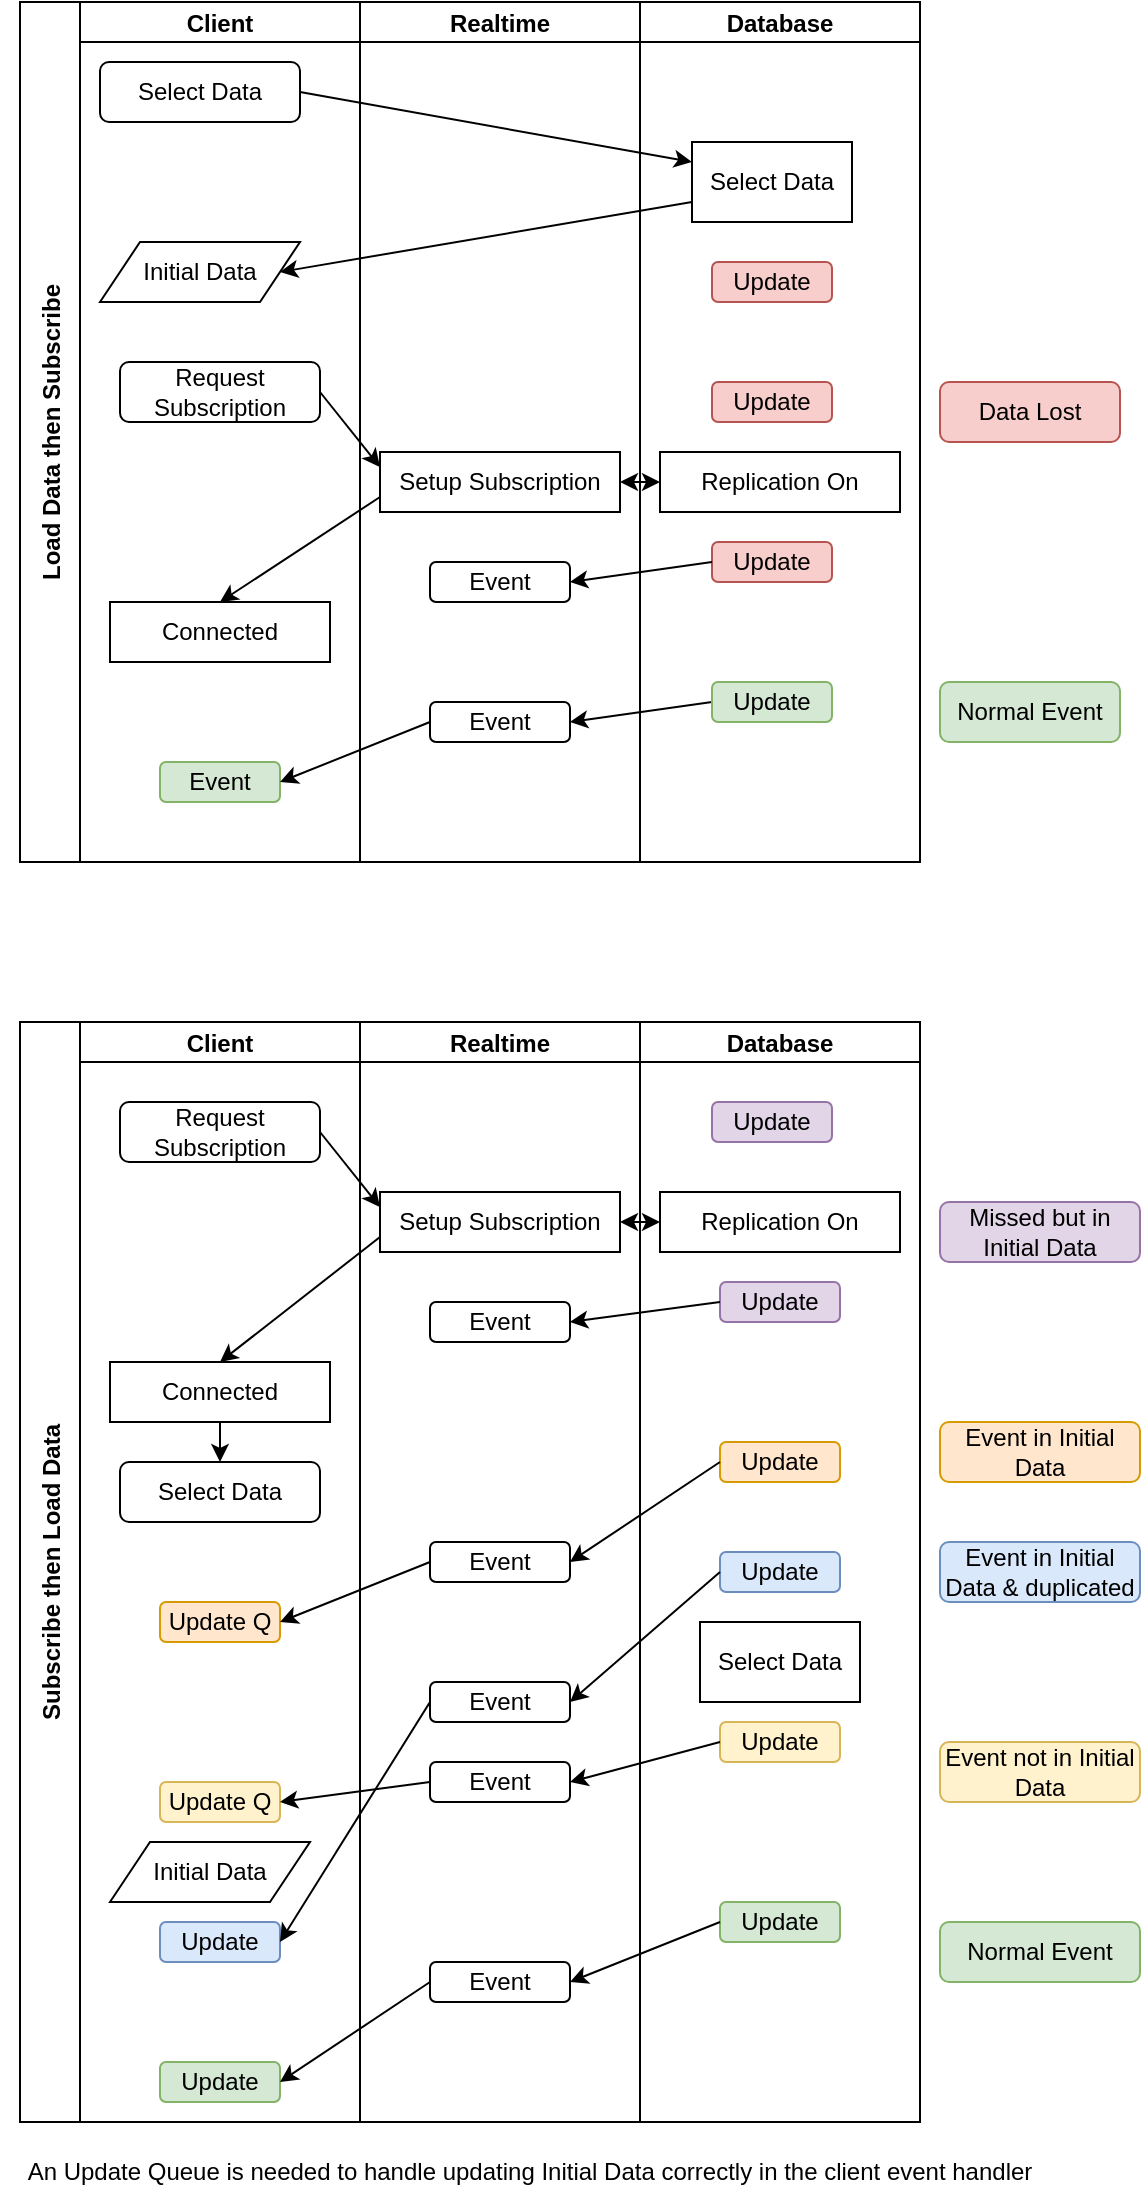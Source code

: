 <mxfile version="21.3.4" type="github">
  <diagram id="prtHgNgQTEPvFCAcTncT" name="Page-1">
    <mxGraphModel dx="1114" dy="540" grid="1" gridSize="10" guides="1" tooltips="1" connect="1" arrows="1" fold="1" page="1" pageScale="1" pageWidth="827" pageHeight="1169" math="0" shadow="0">
      <root>
        <mxCell id="0" />
        <mxCell id="1" parent="0" />
        <mxCell id="_ZbcodiAAwu-0SnMqmma-1" value="Load Data then Subscribe " style="swimlane;childLayout=stackLayout;resizeParent=1;resizeParentMax=0;startSize=30;horizontal=0;horizontalStack=1;" vertex="1" parent="1">
          <mxGeometry x="180" y="50" width="170" height="430" as="geometry" />
        </mxCell>
        <mxCell id="_ZbcodiAAwu-0SnMqmma-3" value="Client" style="swimlane;startSize=20;" vertex="1" parent="_ZbcodiAAwu-0SnMqmma-1">
          <mxGeometry x="30" width="140" height="430" as="geometry" />
        </mxCell>
        <mxCell id="_ZbcodiAAwu-0SnMqmma-8" value="Select Data" style="rounded=1;whiteSpace=wrap;html=1;" vertex="1" parent="_ZbcodiAAwu-0SnMqmma-3">
          <mxGeometry x="10" y="30" width="100" height="30" as="geometry" />
        </mxCell>
        <mxCell id="_ZbcodiAAwu-0SnMqmma-10" value="Initial Data" style="shape=parallelogram;perimeter=parallelogramPerimeter;whiteSpace=wrap;html=1;fixedSize=1;" vertex="1" parent="_ZbcodiAAwu-0SnMqmma-3">
          <mxGeometry x="10" y="120" width="100" height="30" as="geometry" />
        </mxCell>
        <mxCell id="_ZbcodiAAwu-0SnMqmma-15" value="Request Subscription" style="rounded=1;whiteSpace=wrap;html=1;" vertex="1" parent="_ZbcodiAAwu-0SnMqmma-3">
          <mxGeometry x="20" y="180" width="100" height="30" as="geometry" />
        </mxCell>
        <mxCell id="_ZbcodiAAwu-0SnMqmma-22" value="Connected" style="rounded=0;whiteSpace=wrap;html=1;" vertex="1" parent="_ZbcodiAAwu-0SnMqmma-3">
          <mxGeometry x="15" y="300" width="110" height="30" as="geometry" />
        </mxCell>
        <mxCell id="_ZbcodiAAwu-0SnMqmma-25" value="Event" style="rounded=1;whiteSpace=wrap;html=1;fillColor=#d5e8d4;strokeColor=#82b366;" vertex="1" parent="_ZbcodiAAwu-0SnMqmma-3">
          <mxGeometry x="40" y="380" width="60" height="20" as="geometry" />
        </mxCell>
        <mxCell id="_ZbcodiAAwu-0SnMqmma-39" value="" style="endArrow=classic;html=1;rounded=0;exitX=0;exitY=0.5;exitDx=0;exitDy=0;entryX=1;entryY=0.5;entryDx=0;entryDy=0;" edge="1" parent="1" source="_ZbcodiAAwu-0SnMqmma-41" target="_ZbcodiAAwu-0SnMqmma-38">
          <mxGeometry width="50" height="50" relative="1" as="geometry">
            <mxPoint x="510" y="400" as="sourcePoint" />
            <mxPoint x="320" y="410" as="targetPoint" />
          </mxGeometry>
        </mxCell>
        <mxCell id="_ZbcodiAAwu-0SnMqmma-50" value="Subscribe then Load Data" style="swimlane;childLayout=stackLayout;resizeParent=1;resizeParentMax=0;startSize=30;horizontal=0;horizontalStack=1;" vertex="1" parent="1">
          <mxGeometry x="180" y="560" width="170" height="550" as="geometry" />
        </mxCell>
        <mxCell id="_ZbcodiAAwu-0SnMqmma-55" value="Client" style="swimlane;startSize=20;" vertex="1" parent="_ZbcodiAAwu-0SnMqmma-50">
          <mxGeometry x="30" width="140" height="550" as="geometry" />
        </mxCell>
        <mxCell id="_ZbcodiAAwu-0SnMqmma-56" value="Select Data" style="rounded=1;whiteSpace=wrap;html=1;" vertex="1" parent="_ZbcodiAAwu-0SnMqmma-55">
          <mxGeometry x="20" y="220" width="100" height="30" as="geometry" />
        </mxCell>
        <mxCell id="_ZbcodiAAwu-0SnMqmma-57" value="Initial Data" style="shape=parallelogram;perimeter=parallelogramPerimeter;whiteSpace=wrap;html=1;fixedSize=1;" vertex="1" parent="_ZbcodiAAwu-0SnMqmma-55">
          <mxGeometry x="15" y="410" width="100" height="30" as="geometry" />
        </mxCell>
        <mxCell id="_ZbcodiAAwu-0SnMqmma-58" value="Request Subscription" style="rounded=1;whiteSpace=wrap;html=1;" vertex="1" parent="_ZbcodiAAwu-0SnMqmma-55">
          <mxGeometry x="20" y="40" width="100" height="30" as="geometry" />
        </mxCell>
        <mxCell id="_ZbcodiAAwu-0SnMqmma-59" value="Connected" style="rounded=0;whiteSpace=wrap;html=1;" vertex="1" parent="_ZbcodiAAwu-0SnMqmma-55">
          <mxGeometry x="15" y="170" width="110" height="30" as="geometry" />
        </mxCell>
        <mxCell id="_ZbcodiAAwu-0SnMqmma-60" value="Update" style="rounded=1;whiteSpace=wrap;html=1;fillColor=#d5e8d4;strokeColor=#82b366;" vertex="1" parent="_ZbcodiAAwu-0SnMqmma-55">
          <mxGeometry x="40" y="520" width="60" height="20" as="geometry" />
        </mxCell>
        <mxCell id="_ZbcodiAAwu-0SnMqmma-93" value="Update Q" style="rounded=1;whiteSpace=wrap;html=1;fillColor=#ffe6cc;strokeColor=#d79b00;" vertex="1" parent="_ZbcodiAAwu-0SnMqmma-55">
          <mxGeometry x="40" y="290" width="60" height="20" as="geometry" />
        </mxCell>
        <mxCell id="_ZbcodiAAwu-0SnMqmma-98" value="Update Q" style="rounded=1;whiteSpace=wrap;html=1;fillColor=#fff2cc;strokeColor=#d6b656;" vertex="1" parent="_ZbcodiAAwu-0SnMqmma-55">
          <mxGeometry x="40" y="380" width="60" height="20" as="geometry" />
        </mxCell>
        <mxCell id="_ZbcodiAAwu-0SnMqmma-110" value="" style="endArrow=classic;html=1;rounded=0;entryX=0.5;entryY=0;entryDx=0;entryDy=0;exitX=0.5;exitY=1;exitDx=0;exitDy=0;" edge="1" parent="_ZbcodiAAwu-0SnMqmma-55" source="_ZbcodiAAwu-0SnMqmma-59" target="_ZbcodiAAwu-0SnMqmma-56">
          <mxGeometry width="50" height="50" relative="1" as="geometry">
            <mxPoint x="200" y="260" as="sourcePoint" />
            <mxPoint x="250" y="210" as="targetPoint" />
          </mxGeometry>
        </mxCell>
        <mxCell id="_ZbcodiAAwu-0SnMqmma-134" value="Update" style="rounded=1;whiteSpace=wrap;html=1;fillColor=#dae8fc;strokeColor=#6c8ebf;" vertex="1" parent="_ZbcodiAAwu-0SnMqmma-55">
          <mxGeometry x="40" y="450" width="60" height="20" as="geometry" />
        </mxCell>
        <mxCell id="_ZbcodiAAwu-0SnMqmma-99" value="" style="endArrow=classic;html=1;rounded=0;entryX=1;entryY=0.5;entryDx=0;entryDy=0;exitX=0;exitY=0.5;exitDx=0;exitDy=0;" edge="1" parent="1" source="_ZbcodiAAwu-0SnMqmma-54" target="_ZbcodiAAwu-0SnMqmma-98">
          <mxGeometry width="50" height="50" relative="1" as="geometry">
            <mxPoint x="320" y="890" as="sourcePoint" />
            <mxPoint x="460" y="740" as="targetPoint" />
          </mxGeometry>
        </mxCell>
        <mxCell id="_ZbcodiAAwu-0SnMqmma-51" value="Realtime" style="swimlane;startSize=20;" vertex="1" parent="1">
          <mxGeometry x="350" y="560" width="140" height="550" as="geometry" />
        </mxCell>
        <mxCell id="_ZbcodiAAwu-0SnMqmma-52" value="Setup Subscription" style="rounded=0;whiteSpace=wrap;html=1;" vertex="1" parent="_ZbcodiAAwu-0SnMqmma-51">
          <mxGeometry x="10" y="85" width="120" height="30" as="geometry" />
        </mxCell>
        <mxCell id="_ZbcodiAAwu-0SnMqmma-53" value="Event" style="rounded=1;whiteSpace=wrap;html=1;" vertex="1" parent="_ZbcodiAAwu-0SnMqmma-51">
          <mxGeometry x="35" y="140" width="70" height="20" as="geometry" />
        </mxCell>
        <mxCell id="_ZbcodiAAwu-0SnMqmma-83" value="Event" style="rounded=1;whiteSpace=wrap;html=1;" vertex="1" parent="_ZbcodiAAwu-0SnMqmma-51">
          <mxGeometry x="35" y="260" width="70" height="20" as="geometry" />
        </mxCell>
        <mxCell id="_ZbcodiAAwu-0SnMqmma-103" value="Event" style="rounded=1;whiteSpace=wrap;html=1;" vertex="1" parent="_ZbcodiAAwu-0SnMqmma-51">
          <mxGeometry x="35" y="470" width="70" height="20" as="geometry" />
        </mxCell>
        <mxCell id="_ZbcodiAAwu-0SnMqmma-54" value="Event" style="rounded=1;whiteSpace=wrap;html=1;" vertex="1" parent="_ZbcodiAAwu-0SnMqmma-51">
          <mxGeometry x="35" y="370" width="70" height="20" as="geometry" />
        </mxCell>
        <mxCell id="_ZbcodiAAwu-0SnMqmma-132" value="Event" style="rounded=1;whiteSpace=wrap;html=1;" vertex="1" parent="_ZbcodiAAwu-0SnMqmma-51">
          <mxGeometry x="35" y="330" width="70" height="20" as="geometry" />
        </mxCell>
        <mxCell id="_ZbcodiAAwu-0SnMqmma-133" style="edgeStyle=orthogonalEdgeStyle;rounded=0;orthogonalLoop=1;jettySize=auto;html=1;exitX=0.5;exitY=1;exitDx=0;exitDy=0;" edge="1" parent="_ZbcodiAAwu-0SnMqmma-51" source="_ZbcodiAAwu-0SnMqmma-54" target="_ZbcodiAAwu-0SnMqmma-54">
          <mxGeometry relative="1" as="geometry" />
        </mxCell>
        <mxCell id="_ZbcodiAAwu-0SnMqmma-74" value="" style="endArrow=classic;html=1;rounded=0;exitX=0;exitY=0.75;exitDx=0;exitDy=0;entryX=0.5;entryY=0;entryDx=0;entryDy=0;" edge="1" parent="1" source="_ZbcodiAAwu-0SnMqmma-52" target="_ZbcodiAAwu-0SnMqmma-59">
          <mxGeometry width="50" height="50" relative="1" as="geometry">
            <mxPoint x="256" y="700" as="sourcePoint" />
            <mxPoint x="306" y="650" as="targetPoint" />
          </mxGeometry>
        </mxCell>
        <mxCell id="_ZbcodiAAwu-0SnMqmma-95" value="" style="endArrow=classic;html=1;rounded=0;exitX=0;exitY=0.5;exitDx=0;exitDy=0;entryX=1;entryY=0.5;entryDx=0;entryDy=0;" edge="1" parent="1" source="_ZbcodiAAwu-0SnMqmma-83" target="_ZbcodiAAwu-0SnMqmma-93">
          <mxGeometry width="50" height="50" relative="1" as="geometry">
            <mxPoint x="270" y="820" as="sourcePoint" />
            <mxPoint x="320" y="770" as="targetPoint" />
          </mxGeometry>
        </mxCell>
        <mxCell id="_ZbcodiAAwu-0SnMqmma-66" value="Database" style="swimlane;startSize=20;" vertex="1" parent="1">
          <mxGeometry x="490" y="560" width="140" height="550" as="geometry" />
        </mxCell>
        <mxCell id="_ZbcodiAAwu-0SnMqmma-67" value="Select Data" style="rounded=0;whiteSpace=wrap;html=1;" vertex="1" parent="_ZbcodiAAwu-0SnMqmma-66">
          <mxGeometry x="30" y="300" width="80" height="40" as="geometry" />
        </mxCell>
        <mxCell id="_ZbcodiAAwu-0SnMqmma-71" value="Update" style="rounded=1;whiteSpace=wrap;html=1;fillColor=#e1d5e7;strokeColor=#9673a6;" vertex="1" parent="_ZbcodiAAwu-0SnMqmma-66">
          <mxGeometry x="40" y="130" width="60" height="20" as="geometry" />
        </mxCell>
        <mxCell id="_ZbcodiAAwu-0SnMqmma-72" value="Replication On" style="rounded=0;whiteSpace=wrap;html=1;" vertex="1" parent="_ZbcodiAAwu-0SnMqmma-66">
          <mxGeometry x="10" y="85" width="120" height="30" as="geometry" />
        </mxCell>
        <mxCell id="_ZbcodiAAwu-0SnMqmma-73" value="Update" style="rounded=1;whiteSpace=wrap;html=1;fillColor=#d5e8d4;strokeColor=#82b366;" vertex="1" parent="_ZbcodiAAwu-0SnMqmma-66">
          <mxGeometry x="40" y="440" width="60" height="20" as="geometry" />
        </mxCell>
        <mxCell id="_ZbcodiAAwu-0SnMqmma-80" value="Update" style="rounded=1;whiteSpace=wrap;html=1;fillColor=#e1d5e7;strokeColor=#9673a6;" vertex="1" parent="_ZbcodiAAwu-0SnMqmma-66">
          <mxGeometry x="36" y="40" width="60" height="20" as="geometry" />
        </mxCell>
        <mxCell id="_ZbcodiAAwu-0SnMqmma-81" value="Update" style="rounded=1;whiteSpace=wrap;html=1;fillColor=#ffe6cc;strokeColor=#d79b00;" vertex="1" parent="_ZbcodiAAwu-0SnMqmma-66">
          <mxGeometry x="40" y="210" width="60" height="20" as="geometry" />
        </mxCell>
        <mxCell id="_ZbcodiAAwu-0SnMqmma-89" value="Update" style="rounded=1;whiteSpace=wrap;html=1;fillColor=#fff2cc;strokeColor=#d6b656;" vertex="1" parent="_ZbcodiAAwu-0SnMqmma-66">
          <mxGeometry x="40" y="350" width="60" height="20" as="geometry" />
        </mxCell>
        <mxCell id="_ZbcodiAAwu-0SnMqmma-131" value="Update" style="rounded=1;whiteSpace=wrap;html=1;fillColor=#dae8fc;strokeColor=#6c8ebf;" vertex="1" parent="_ZbcodiAAwu-0SnMqmma-66">
          <mxGeometry x="40" y="265" width="60" height="20" as="geometry" />
        </mxCell>
        <mxCell id="_ZbcodiAAwu-0SnMqmma-65" value="" style="endArrow=classic;html=1;rounded=0;exitX=0;exitY=0.5;exitDx=0;exitDy=0;entryX=1;entryY=0.5;entryDx=0;entryDy=0;" edge="1" parent="1" source="_ZbcodiAAwu-0SnMqmma-71" target="_ZbcodiAAwu-0SnMqmma-53">
          <mxGeometry width="50" height="50" relative="1" as="geometry">
            <mxPoint x="390" y="700" as="sourcePoint" />
            <mxPoint x="440" y="650" as="targetPoint" />
          </mxGeometry>
        </mxCell>
        <mxCell id="_ZbcodiAAwu-0SnMqmma-64" value="" style="endArrow=classic;startArrow=classic;html=1;rounded=0;exitX=1;exitY=0.5;exitDx=0;exitDy=0;entryX=0;entryY=0.5;entryDx=0;entryDy=0;" edge="1" parent="1" source="_ZbcodiAAwu-0SnMqmma-52" target="_ZbcodiAAwu-0SnMqmma-72">
          <mxGeometry width="50" height="50" relative="1" as="geometry">
            <mxPoint x="390" y="700" as="sourcePoint" />
            <mxPoint x="440" y="650" as="targetPoint" />
          </mxGeometry>
        </mxCell>
        <mxCell id="_ZbcodiAAwu-0SnMqmma-85" value="" style="endArrow=classic;html=1;rounded=0;exitX=0;exitY=0.5;exitDx=0;exitDy=0;entryX=1;entryY=0.5;entryDx=0;entryDy=0;" edge="1" parent="1" source="_ZbcodiAAwu-0SnMqmma-81" target="_ZbcodiAAwu-0SnMqmma-83">
          <mxGeometry width="50" height="50" relative="1" as="geometry">
            <mxPoint x="410" y="820" as="sourcePoint" />
            <mxPoint x="350" y="780" as="targetPoint" />
          </mxGeometry>
        </mxCell>
        <mxCell id="_ZbcodiAAwu-0SnMqmma-91" value="" style="endArrow=classic;html=1;rounded=0;exitX=0;exitY=0.5;exitDx=0;exitDy=0;entryX=1;entryY=0.5;entryDx=0;entryDy=0;" edge="1" parent="1" source="_ZbcodiAAwu-0SnMqmma-89" target="_ZbcodiAAwu-0SnMqmma-54">
          <mxGeometry width="50" height="50" relative="1" as="geometry">
            <mxPoint x="410" y="840" as="sourcePoint" />
            <mxPoint x="320" y="870" as="targetPoint" />
          </mxGeometry>
        </mxCell>
        <mxCell id="_ZbcodiAAwu-0SnMqmma-104" value="" style="endArrow=classic;html=1;rounded=0;exitX=0;exitY=0.5;exitDx=0;exitDy=0;entryX=1;entryY=0.5;entryDx=0;entryDy=0;" edge="1" parent="1" source="_ZbcodiAAwu-0SnMqmma-73" target="_ZbcodiAAwu-0SnMqmma-103">
          <mxGeometry width="50" height="50" relative="1" as="geometry">
            <mxPoint x="410" y="820" as="sourcePoint" />
            <mxPoint x="460" y="770" as="targetPoint" />
          </mxGeometry>
        </mxCell>
        <mxCell id="_ZbcodiAAwu-0SnMqmma-105" value="" style="endArrow=classic;html=1;rounded=0;exitX=0;exitY=0.5;exitDx=0;exitDy=0;entryX=1;entryY=0.5;entryDx=0;entryDy=0;" edge="1" parent="1" source="_ZbcodiAAwu-0SnMqmma-103" target="_ZbcodiAAwu-0SnMqmma-60">
          <mxGeometry width="50" height="50" relative="1" as="geometry">
            <mxPoint x="410" y="820" as="sourcePoint" />
            <mxPoint x="460" y="770" as="targetPoint" />
          </mxGeometry>
        </mxCell>
        <mxCell id="_ZbcodiAAwu-0SnMqmma-108" value="Missed but in Initial Data" style="rounded=1;whiteSpace=wrap;html=1;fillColor=#e1d5e7;strokeColor=#9673a6;" vertex="1" parent="1">
          <mxGeometry x="640" y="650" width="100" height="30" as="geometry" />
        </mxCell>
        <mxCell id="_ZbcodiAAwu-0SnMqmma-111" value="Event in Initial Data" style="rounded=1;whiteSpace=wrap;html=1;fillColor=#ffe6cc;strokeColor=#d79b00;" vertex="1" parent="1">
          <mxGeometry x="640" y="760" width="100" height="30" as="geometry" />
        </mxCell>
        <mxCell id="_ZbcodiAAwu-0SnMqmma-112" value="Event in Initial Data &amp;amp; duplicated" style="rounded=1;whiteSpace=wrap;html=1;fillColor=#dae8fc;strokeColor=#6c8ebf;" vertex="1" parent="1">
          <mxGeometry x="640" y="820" width="100" height="30" as="geometry" />
        </mxCell>
        <mxCell id="_ZbcodiAAwu-0SnMqmma-114" value="&lt;div&gt;Normal Event&lt;/div&gt;" style="rounded=1;whiteSpace=wrap;html=1;fillColor=#d5e8d4;strokeColor=#82b366;" vertex="1" parent="1">
          <mxGeometry x="640" y="1010" width="100" height="30" as="geometry" />
        </mxCell>
        <mxCell id="_ZbcodiAAwu-0SnMqmma-87" value="" style="endArrow=classic;html=1;rounded=0;exitX=1;exitY=0.5;exitDx=0;exitDy=0;entryX=0;entryY=0.25;entryDx=0;entryDy=0;" edge="1" parent="1" source="_ZbcodiAAwu-0SnMqmma-8" target="_ZbcodiAAwu-0SnMqmma-9">
          <mxGeometry width="50" height="50" relative="1" as="geometry">
            <mxPoint x="410" y="290" as="sourcePoint" />
            <mxPoint x="460" y="240" as="targetPoint" />
          </mxGeometry>
        </mxCell>
        <mxCell id="_ZbcodiAAwu-0SnMqmma-13" value="" style="endArrow=classic;html=1;rounded=0;entryX=1;entryY=0.5;entryDx=0;entryDy=0;exitX=0;exitY=0.75;exitDx=0;exitDy=0;" edge="1" parent="1" source="_ZbcodiAAwu-0SnMqmma-9" target="_ZbcodiAAwu-0SnMqmma-10">
          <mxGeometry width="50" height="50" relative="1" as="geometry">
            <mxPoint x="500" y="140" as="sourcePoint" />
            <mxPoint x="420" y="280" as="targetPoint" />
          </mxGeometry>
        </mxCell>
        <mxCell id="_ZbcodiAAwu-0SnMqmma-48" value="" style="endArrow=classic;html=1;rounded=0;exitX=0;exitY=0.75;exitDx=0;exitDy=0;entryX=0.5;entryY=0;entryDx=0;entryDy=0;" edge="1" parent="1" source="_ZbcodiAAwu-0SnMqmma-21" target="_ZbcodiAAwu-0SnMqmma-22">
          <mxGeometry width="50" height="50" relative="1" as="geometry">
            <mxPoint x="396" y="330" as="sourcePoint" />
            <mxPoint x="446" y="280" as="targetPoint" />
          </mxGeometry>
        </mxCell>
        <mxCell id="_ZbcodiAAwu-0SnMqmma-4" value="Database" style="swimlane;startSize=20;" vertex="1" parent="1">
          <mxGeometry x="490" y="50" width="140" height="430" as="geometry" />
        </mxCell>
        <mxCell id="_ZbcodiAAwu-0SnMqmma-9" value="Select Data" style="rounded=0;whiteSpace=wrap;html=1;" vertex="1" parent="_ZbcodiAAwu-0SnMqmma-4">
          <mxGeometry x="26" y="70" width="80" height="40" as="geometry" />
        </mxCell>
        <mxCell id="_ZbcodiAAwu-0SnMqmma-16" value="Update" style="rounded=1;whiteSpace=wrap;html=1;fillColor=#f8cecc;strokeColor=#b85450;" vertex="1" parent="_ZbcodiAAwu-0SnMqmma-4">
          <mxGeometry x="36" y="130" width="60" height="20" as="geometry" />
        </mxCell>
        <mxCell id="_ZbcodiAAwu-0SnMqmma-20" value="Update" style="rounded=1;whiteSpace=wrap;html=1;fillColor=#f8cecc;strokeColor=#b85450;" vertex="1" parent="_ZbcodiAAwu-0SnMqmma-4">
          <mxGeometry x="36" y="190" width="60" height="20" as="geometry" />
        </mxCell>
        <mxCell id="_ZbcodiAAwu-0SnMqmma-23" value="Update" style="rounded=1;whiteSpace=wrap;html=1;fillColor=#f8cecc;strokeColor=#b85450;" vertex="1" parent="_ZbcodiAAwu-0SnMqmma-4">
          <mxGeometry x="36" y="270" width="60" height="20" as="geometry" />
        </mxCell>
        <mxCell id="_ZbcodiAAwu-0SnMqmma-29" value="Replication On" style="rounded=0;whiteSpace=wrap;html=1;" vertex="1" parent="_ZbcodiAAwu-0SnMqmma-4">
          <mxGeometry x="10" y="225" width="120" height="30" as="geometry" />
        </mxCell>
        <mxCell id="_ZbcodiAAwu-0SnMqmma-41" value="Update" style="rounded=1;whiteSpace=wrap;html=1;fillColor=#d5e8d4;strokeColor=#82b366;" vertex="1" parent="_ZbcodiAAwu-0SnMqmma-4">
          <mxGeometry x="36" y="340" width="60" height="20" as="geometry" />
        </mxCell>
        <mxCell id="_ZbcodiAAwu-0SnMqmma-36" value="" style="endArrow=classic;html=1;rounded=0;exitX=0;exitY=0.5;exitDx=0;exitDy=0;entryX=1;entryY=0.5;entryDx=0;entryDy=0;" edge="1" parent="1" source="_ZbcodiAAwu-0SnMqmma-23" target="_ZbcodiAAwu-0SnMqmma-35">
          <mxGeometry width="50" height="50" relative="1" as="geometry">
            <mxPoint x="390" y="330" as="sourcePoint" />
            <mxPoint x="440" y="280" as="targetPoint" />
          </mxGeometry>
        </mxCell>
        <mxCell id="_ZbcodiAAwu-0SnMqmma-30" value="" style="endArrow=classic;startArrow=classic;html=1;rounded=0;exitX=1;exitY=0.5;exitDx=0;exitDy=0;entryX=0;entryY=0.5;entryDx=0;entryDy=0;" edge="1" parent="1" source="_ZbcodiAAwu-0SnMqmma-21" target="_ZbcodiAAwu-0SnMqmma-29">
          <mxGeometry width="50" height="50" relative="1" as="geometry">
            <mxPoint x="390" y="330" as="sourcePoint" />
            <mxPoint x="440" y="280" as="targetPoint" />
          </mxGeometry>
        </mxCell>
        <mxCell id="_ZbcodiAAwu-0SnMqmma-2" value="Realtime" style="swimlane;startSize=20;" vertex="1" parent="1">
          <mxGeometry x="350" y="50" width="140" height="430" as="geometry" />
        </mxCell>
        <mxCell id="_ZbcodiAAwu-0SnMqmma-21" value="Setup Subscription" style="rounded=0;whiteSpace=wrap;html=1;" vertex="1" parent="_ZbcodiAAwu-0SnMqmma-2">
          <mxGeometry x="10" y="225" width="120" height="30" as="geometry" />
        </mxCell>
        <mxCell id="_ZbcodiAAwu-0SnMqmma-35" value="Event" style="rounded=1;whiteSpace=wrap;html=1;" vertex="1" parent="_ZbcodiAAwu-0SnMqmma-2">
          <mxGeometry x="35" y="280" width="70" height="20" as="geometry" />
        </mxCell>
        <mxCell id="_ZbcodiAAwu-0SnMqmma-38" value="Event" style="rounded=1;whiteSpace=wrap;html=1;" vertex="1" parent="_ZbcodiAAwu-0SnMqmma-2">
          <mxGeometry x="35" y="350" width="70" height="20" as="geometry" />
        </mxCell>
        <mxCell id="_ZbcodiAAwu-0SnMqmma-115" value="" style="endArrow=classic;html=1;rounded=0;exitX=1;exitY=0.5;exitDx=0;exitDy=0;entryX=0;entryY=0.25;entryDx=0;entryDy=0;" edge="1" parent="1" source="_ZbcodiAAwu-0SnMqmma-15" target="_ZbcodiAAwu-0SnMqmma-21">
          <mxGeometry width="50" height="50" relative="1" as="geometry">
            <mxPoint x="410" y="320" as="sourcePoint" />
            <mxPoint x="460" y="270" as="targetPoint" />
          </mxGeometry>
        </mxCell>
        <mxCell id="_ZbcodiAAwu-0SnMqmma-117" value="" style="endArrow=classic;html=1;rounded=0;exitX=0;exitY=0.5;exitDx=0;exitDy=0;entryX=1;entryY=0.5;entryDx=0;entryDy=0;" edge="1" parent="1" source="_ZbcodiAAwu-0SnMqmma-38" target="_ZbcodiAAwu-0SnMqmma-25">
          <mxGeometry width="50" height="50" relative="1" as="geometry">
            <mxPoint x="410" y="320" as="sourcePoint" />
            <mxPoint x="460" y="270" as="targetPoint" />
          </mxGeometry>
        </mxCell>
        <mxCell id="_ZbcodiAAwu-0SnMqmma-119" value="Data Lost" style="rounded=1;whiteSpace=wrap;html=1;fillColor=#f8cecc;strokeColor=#b85450;" vertex="1" parent="1">
          <mxGeometry x="640" y="240" width="90" height="30" as="geometry" />
        </mxCell>
        <mxCell id="_ZbcodiAAwu-0SnMqmma-120" value="&lt;div&gt;Normal Event&lt;/div&gt;" style="rounded=1;whiteSpace=wrap;html=1;fillColor=#d5e8d4;strokeColor=#82b366;" vertex="1" parent="1">
          <mxGeometry x="640" y="390" width="90" height="30" as="geometry" />
        </mxCell>
        <mxCell id="_ZbcodiAAwu-0SnMqmma-122" value="An Update Queue is needed to handle updating Initial Data correctly in the client event handler" style="text;strokeColor=none;align=center;fillColor=none;html=1;verticalAlign=middle;whiteSpace=wrap;rounded=0;" vertex="1" parent="1">
          <mxGeometry x="170" y="1120" width="530" height="30" as="geometry" />
        </mxCell>
        <mxCell id="_ZbcodiAAwu-0SnMqmma-126" value="" style="endArrow=classic;html=1;rounded=0;entryX=0;entryY=0.25;entryDx=0;entryDy=0;exitX=1;exitY=0.5;exitDx=0;exitDy=0;" edge="1" parent="1" source="_ZbcodiAAwu-0SnMqmma-58" target="_ZbcodiAAwu-0SnMqmma-52">
          <mxGeometry width="50" height="50" relative="1" as="geometry">
            <mxPoint x="410" y="840" as="sourcePoint" />
            <mxPoint x="460" y="790" as="targetPoint" />
          </mxGeometry>
        </mxCell>
        <mxCell id="_ZbcodiAAwu-0SnMqmma-135" value="" style="endArrow=classic;html=1;rounded=0;exitX=0;exitY=0.5;exitDx=0;exitDy=0;entryX=1;entryY=0.5;entryDx=0;entryDy=0;" edge="1" parent="1" source="_ZbcodiAAwu-0SnMqmma-131" target="_ZbcodiAAwu-0SnMqmma-132">
          <mxGeometry width="50" height="50" relative="1" as="geometry">
            <mxPoint x="640" y="920" as="sourcePoint" />
            <mxPoint x="690" y="870" as="targetPoint" />
          </mxGeometry>
        </mxCell>
        <mxCell id="_ZbcodiAAwu-0SnMqmma-138" value="" style="endArrow=classic;html=1;rounded=0;exitX=0;exitY=0.5;exitDx=0;exitDy=0;entryX=1;entryY=0.5;entryDx=0;entryDy=0;" edge="1" parent="1" source="_ZbcodiAAwu-0SnMqmma-132" target="_ZbcodiAAwu-0SnMqmma-134">
          <mxGeometry width="50" height="50" relative="1" as="geometry">
            <mxPoint x="640" y="920" as="sourcePoint" />
            <mxPoint x="690" y="870" as="targetPoint" />
          </mxGeometry>
        </mxCell>
        <mxCell id="_ZbcodiAAwu-0SnMqmma-140" value="Event not in Initial Data" style="rounded=1;whiteSpace=wrap;html=1;fillColor=#fff2cc;strokeColor=#d6b656;" vertex="1" parent="1">
          <mxGeometry x="640" y="920" width="100" height="30" as="geometry" />
        </mxCell>
      </root>
    </mxGraphModel>
  </diagram>
</mxfile>
